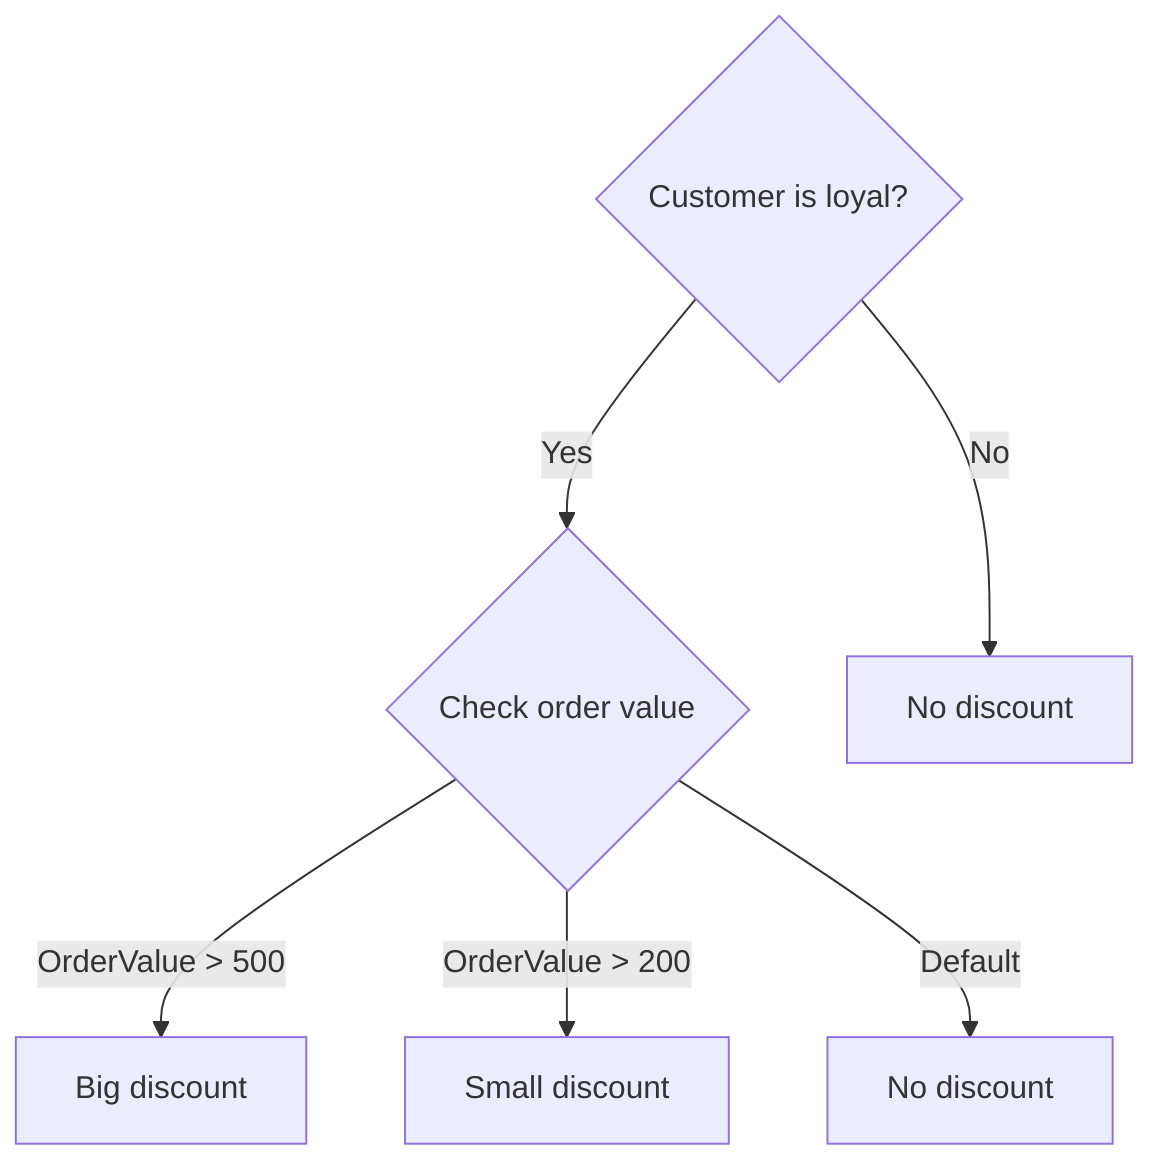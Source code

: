 graph TD
N1{"Customer is loyal?"}
N1 -->|Yes| N11
N11{"Check order value"}
N11 -->|OrderValue > 500| N111
N111["Big discount"]
N11 -->|OrderValue > 200| N112
N112["Small discount"]
N11 -->|Default| N110
N110["No discount"]
N1 -->|No| N10
N10["No discount"]